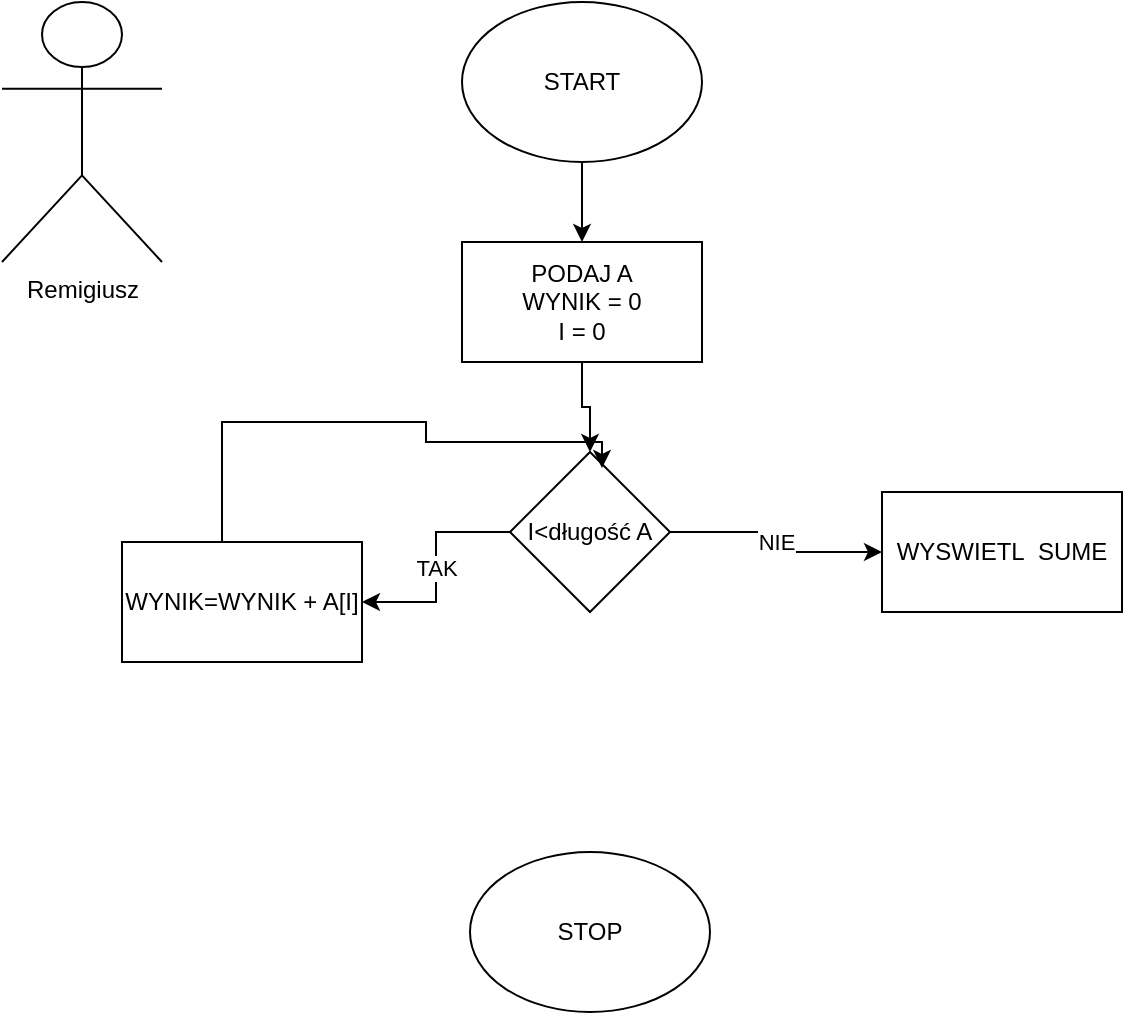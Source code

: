 <mxfile version="20.8.20" type="github">
  <diagram id="C5RBs43oDa-KdzZeNtuy" name="Page-1">
    <mxGraphModel dx="1434" dy="796" grid="1" gridSize="10" guides="1" tooltips="1" connect="1" arrows="1" fold="1" page="1" pageScale="1" pageWidth="827" pageHeight="1169" math="0" shadow="0">
      <root>
        <mxCell id="WIyWlLk6GJQsqaUBKTNV-0" />
        <mxCell id="WIyWlLk6GJQsqaUBKTNV-1" parent="WIyWlLk6GJQsqaUBKTNV-0" />
        <mxCell id="G7kbPxBoqrOvlIeg4NMY-15" style="edgeStyle=orthogonalEdgeStyle;rounded=0;orthogonalLoop=1;jettySize=auto;html=1;exitX=0.5;exitY=1;exitDx=0;exitDy=0;" edge="1" parent="WIyWlLk6GJQsqaUBKTNV-1" source="G7kbPxBoqrOvlIeg4NMY-0" target="G7kbPxBoqrOvlIeg4NMY-5">
          <mxGeometry relative="1" as="geometry" />
        </mxCell>
        <mxCell id="G7kbPxBoqrOvlIeg4NMY-0" value="START" style="ellipse;whiteSpace=wrap;html=1;" vertex="1" parent="WIyWlLk6GJQsqaUBKTNV-1">
          <mxGeometry x="290" y="120" width="120" height="80" as="geometry" />
        </mxCell>
        <mxCell id="G7kbPxBoqrOvlIeg4NMY-1" value="STOP" style="ellipse;whiteSpace=wrap;html=1;" vertex="1" parent="WIyWlLk6GJQsqaUBKTNV-1">
          <mxGeometry x="294" y="545" width="120" height="80" as="geometry" />
        </mxCell>
        <mxCell id="G7kbPxBoqrOvlIeg4NMY-18" style="edgeStyle=orthogonalEdgeStyle;rounded=0;orthogonalLoop=1;jettySize=auto;html=1;exitX=0.5;exitY=1;exitDx=0;exitDy=0;" edge="1" parent="WIyWlLk6GJQsqaUBKTNV-1" source="G7kbPxBoqrOvlIeg4NMY-5" target="G7kbPxBoqrOvlIeg4NMY-17">
          <mxGeometry relative="1" as="geometry" />
        </mxCell>
        <mxCell id="G7kbPxBoqrOvlIeg4NMY-5" value="PODAJ A&lt;br&gt;WYNIK = 0&lt;br&gt;I = 0" style="rounded=0;whiteSpace=wrap;html=1;" vertex="1" parent="WIyWlLk6GJQsqaUBKTNV-1">
          <mxGeometry x="290" y="240" width="120" height="60" as="geometry" />
        </mxCell>
        <mxCell id="G7kbPxBoqrOvlIeg4NMY-16" value="Remigiusz&lt;br&gt;" style="shape=umlActor;verticalLabelPosition=bottom;verticalAlign=top;html=1;outlineConnect=0;" vertex="1" parent="WIyWlLk6GJQsqaUBKTNV-1">
          <mxGeometry x="60" y="120" width="80" height="130" as="geometry" />
        </mxCell>
        <mxCell id="G7kbPxBoqrOvlIeg4NMY-22" value="NIE&lt;br&gt;" style="edgeStyle=orthogonalEdgeStyle;rounded=0;orthogonalLoop=1;jettySize=auto;html=1;exitX=1;exitY=0.5;exitDx=0;exitDy=0;entryX=0;entryY=0.5;entryDx=0;entryDy=0;" edge="1" parent="WIyWlLk6GJQsqaUBKTNV-1" source="G7kbPxBoqrOvlIeg4NMY-17" target="G7kbPxBoqrOvlIeg4NMY-21">
          <mxGeometry relative="1" as="geometry" />
        </mxCell>
        <mxCell id="G7kbPxBoqrOvlIeg4NMY-24" value="TAK" style="edgeStyle=orthogonalEdgeStyle;rounded=0;orthogonalLoop=1;jettySize=auto;html=1;exitX=0;exitY=0.5;exitDx=0;exitDy=0;" edge="1" parent="WIyWlLk6GJQsqaUBKTNV-1" source="G7kbPxBoqrOvlIeg4NMY-17" target="G7kbPxBoqrOvlIeg4NMY-23">
          <mxGeometry relative="1" as="geometry" />
        </mxCell>
        <mxCell id="G7kbPxBoqrOvlIeg4NMY-17" value="I&amp;lt;długość A" style="rhombus;whiteSpace=wrap;html=1;" vertex="1" parent="WIyWlLk6GJQsqaUBKTNV-1">
          <mxGeometry x="314" y="345" width="80" height="80" as="geometry" />
        </mxCell>
        <mxCell id="G7kbPxBoqrOvlIeg4NMY-21" value="WYSWIETL&amp;nbsp; SUME" style="rounded=0;whiteSpace=wrap;html=1;" vertex="1" parent="WIyWlLk6GJQsqaUBKTNV-1">
          <mxGeometry x="500" y="365" width="120" height="60" as="geometry" />
        </mxCell>
        <mxCell id="G7kbPxBoqrOvlIeg4NMY-25" style="edgeStyle=orthogonalEdgeStyle;rounded=0;orthogonalLoop=1;jettySize=auto;html=1;exitX=0.5;exitY=0;exitDx=0;exitDy=0;entryX=0.575;entryY=0.1;entryDx=0;entryDy=0;entryPerimeter=0;" edge="1" parent="WIyWlLk6GJQsqaUBKTNV-1" source="G7kbPxBoqrOvlIeg4NMY-23" target="G7kbPxBoqrOvlIeg4NMY-17">
          <mxGeometry relative="1" as="geometry">
            <Array as="points">
              <mxPoint x="170" y="390" />
              <mxPoint x="170" y="330" />
              <mxPoint x="272" y="330" />
              <mxPoint x="272" y="340" />
              <mxPoint x="360" y="340" />
            </Array>
          </mxGeometry>
        </mxCell>
        <mxCell id="G7kbPxBoqrOvlIeg4NMY-23" value="WYNIK=WYNIK + A[I]" style="rounded=0;whiteSpace=wrap;html=1;" vertex="1" parent="WIyWlLk6GJQsqaUBKTNV-1">
          <mxGeometry x="120" y="390" width="120" height="60" as="geometry" />
        </mxCell>
      </root>
    </mxGraphModel>
  </diagram>
</mxfile>
